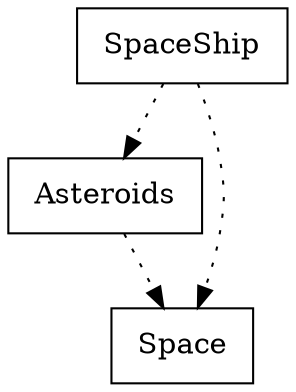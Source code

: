 digraph {
Asteroids [ label=" Asteroids " shape= box ]
Space [ label=" Space " shape= box ]
SpaceShip [ label=" SpaceShip " shape= box ]

"Asteroids" -> "Space" [style= dotted ]
"SpaceShip" -> "Space" [style= dotted ]
"SpaceShip" -> "Asteroids" [style= dotted ]
}
